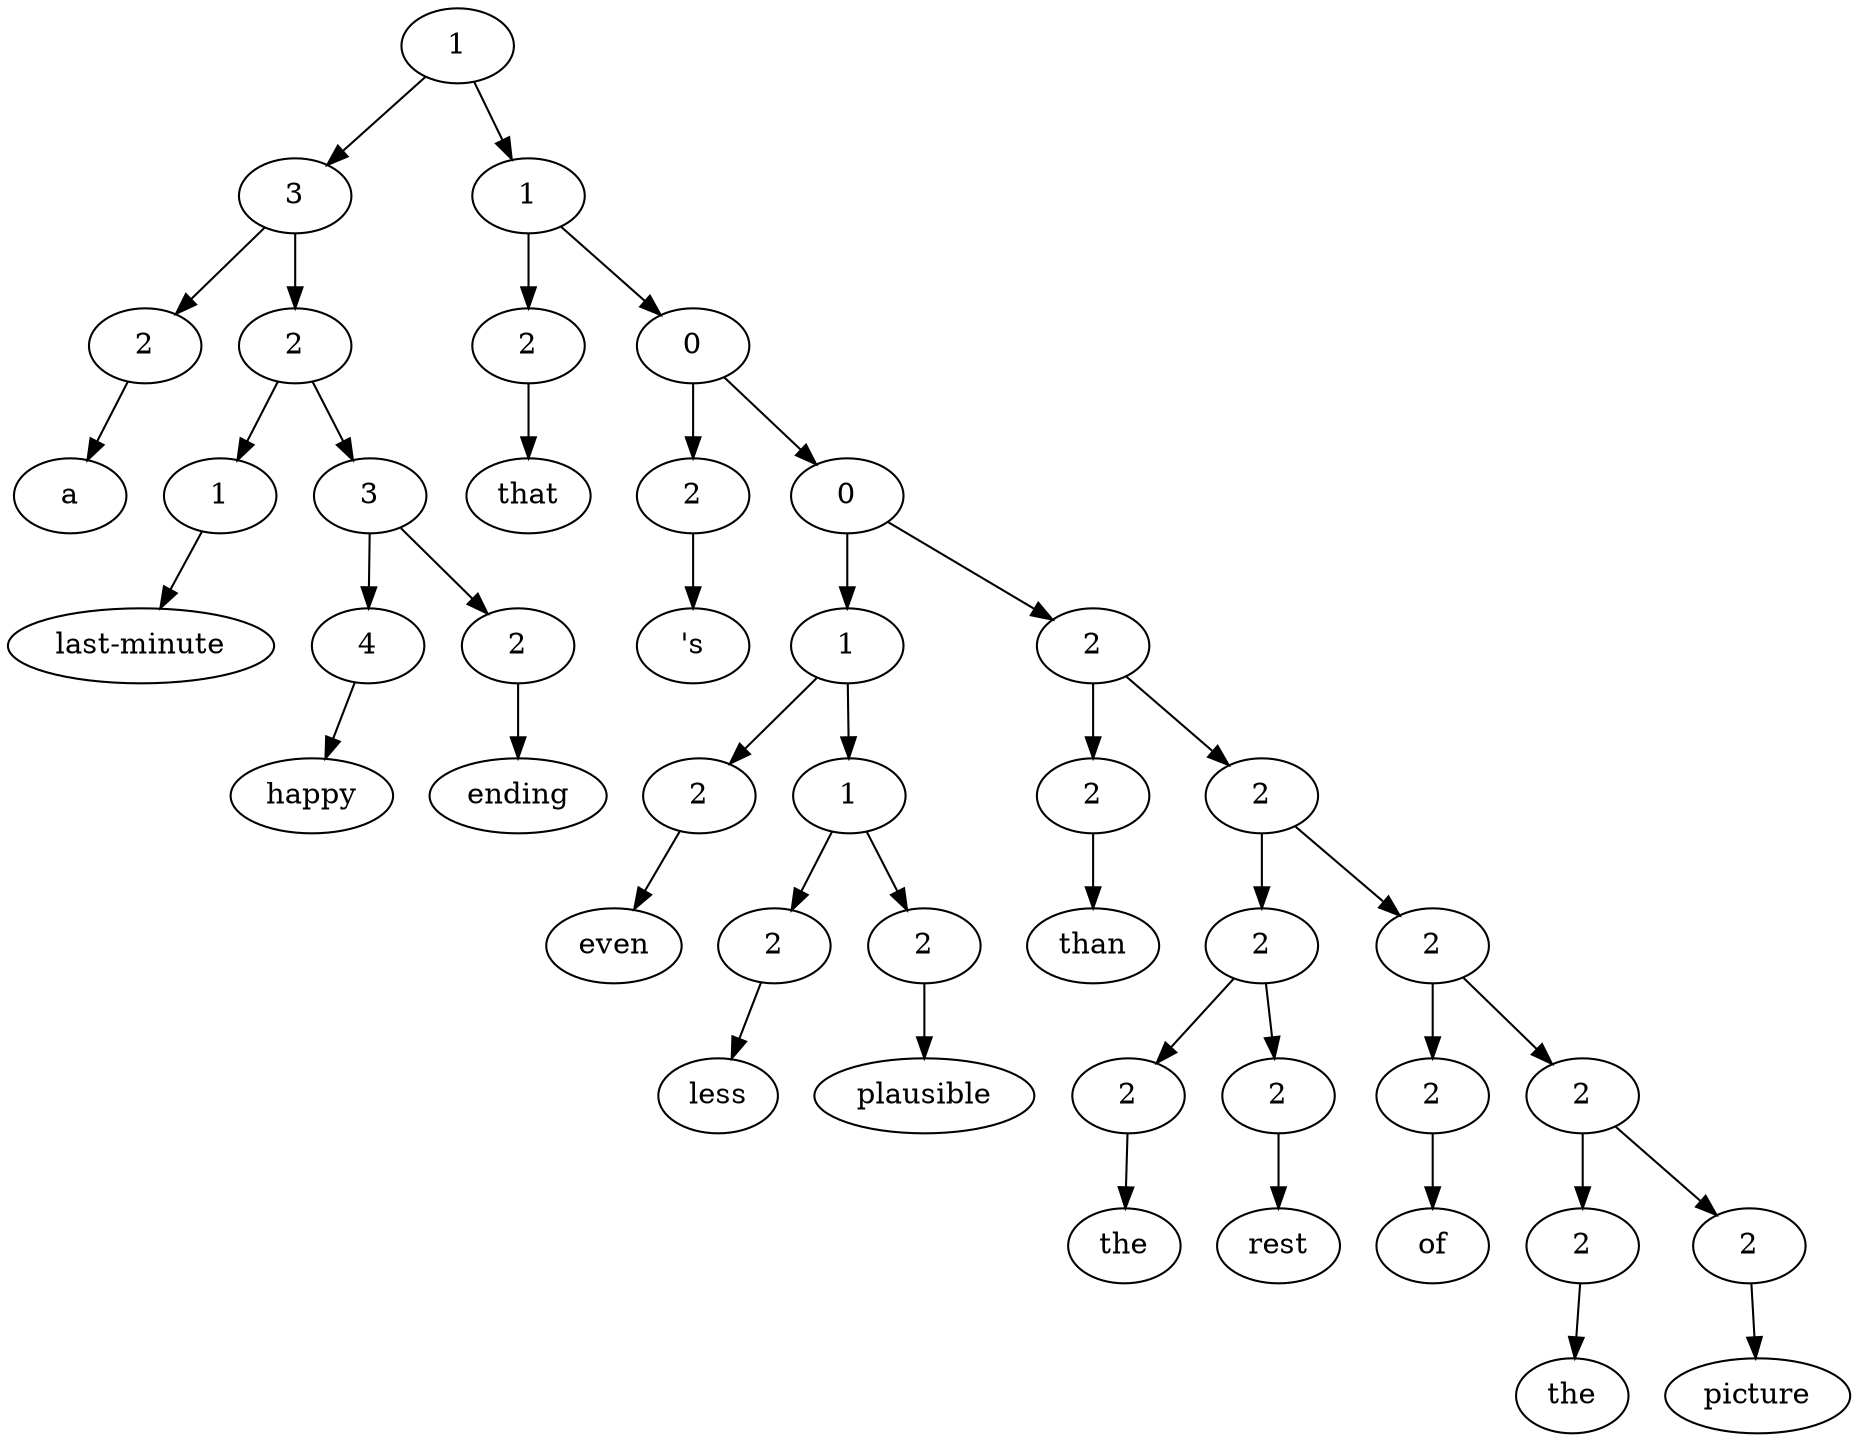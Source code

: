 digraph G{Node0 [label="1"]
Node0 -> Node1
Node0 -> Node12
Node1 [label="3"]
Node1 -> Node2
Node1 -> Node4
Node12 [label="1"]
Node12 -> Node13
Node12 -> Node15
Node2 [label="2"]
Node2 -> Node3
Node4 [label="2"]
Node4 -> Node5
Node4 -> Node7
Node13 [label="2"]
Node13 -> Node14
Node15 [label="0"]
Node15 -> Node16
Node15 -> Node18
Node3 [label="a"]
Node5 [label="1"]
Node5 -> Node6
Node7 [label="3"]
Node7 -> Node8
Node7 -> Node10
Node14 [label="that"]
Node16 [label="2"]
Node16 -> Node17
Node18 [label="0"]
Node18 -> Node19
Node18 -> Node27
Node6 [label="last-minute"]
Node8 [label="4"]
Node8 -> Node9
Node10 [label="2"]
Node10 -> Node11
Node17 [label="'s"]
Node19 [label="1"]
Node19 -> Node20
Node19 -> Node22
Node27 [label="2"]
Node27 -> Node28
Node27 -> Node30
Node9 [label="happy"]
Node11 [label="ending"]
Node20 [label="2"]
Node20 -> Node21
Node22 [label="1"]
Node22 -> Node23
Node22 -> Node25
Node28 [label="2"]
Node28 -> Node29
Node30 [label="2"]
Node30 -> Node31
Node30 -> Node36
Node21 [label="even"]
Node23 [label="2"]
Node23 -> Node24
Node25 [label="2"]
Node25 -> Node26
Node29 [label="than"]
Node31 [label="2"]
Node31 -> Node32
Node31 -> Node34
Node36 [label="2"]
Node36 -> Node37
Node36 -> Node39
Node24 [label="less"]
Node26 [label="plausible"]
Node32 [label="2"]
Node32 -> Node33
Node34 [label="2"]
Node34 -> Node35
Node37 [label="2"]
Node37 -> Node38
Node39 [label="2"]
Node39 -> Node40
Node39 -> Node42
Node33 [label="the"]
Node35 [label="rest"]
Node38 [label="of"]
Node40 [label="2"]
Node40 -> Node41
Node42 [label="2"]
Node42 -> Node43
Node41 [label="the"]
Node43 [label="picture"]
}